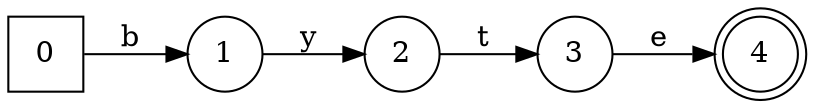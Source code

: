 digraph Generadobyte {
rankdir=LR;
0 [ shape=square]
1 [ shape=circle]
2 [ shape=circle]
3 [ shape=circle]
4 [ shape=doublecircle]
0->1[label="b "]
1->2[label="y "]
2->3[label="t "]
3->4[label="e "]
}
